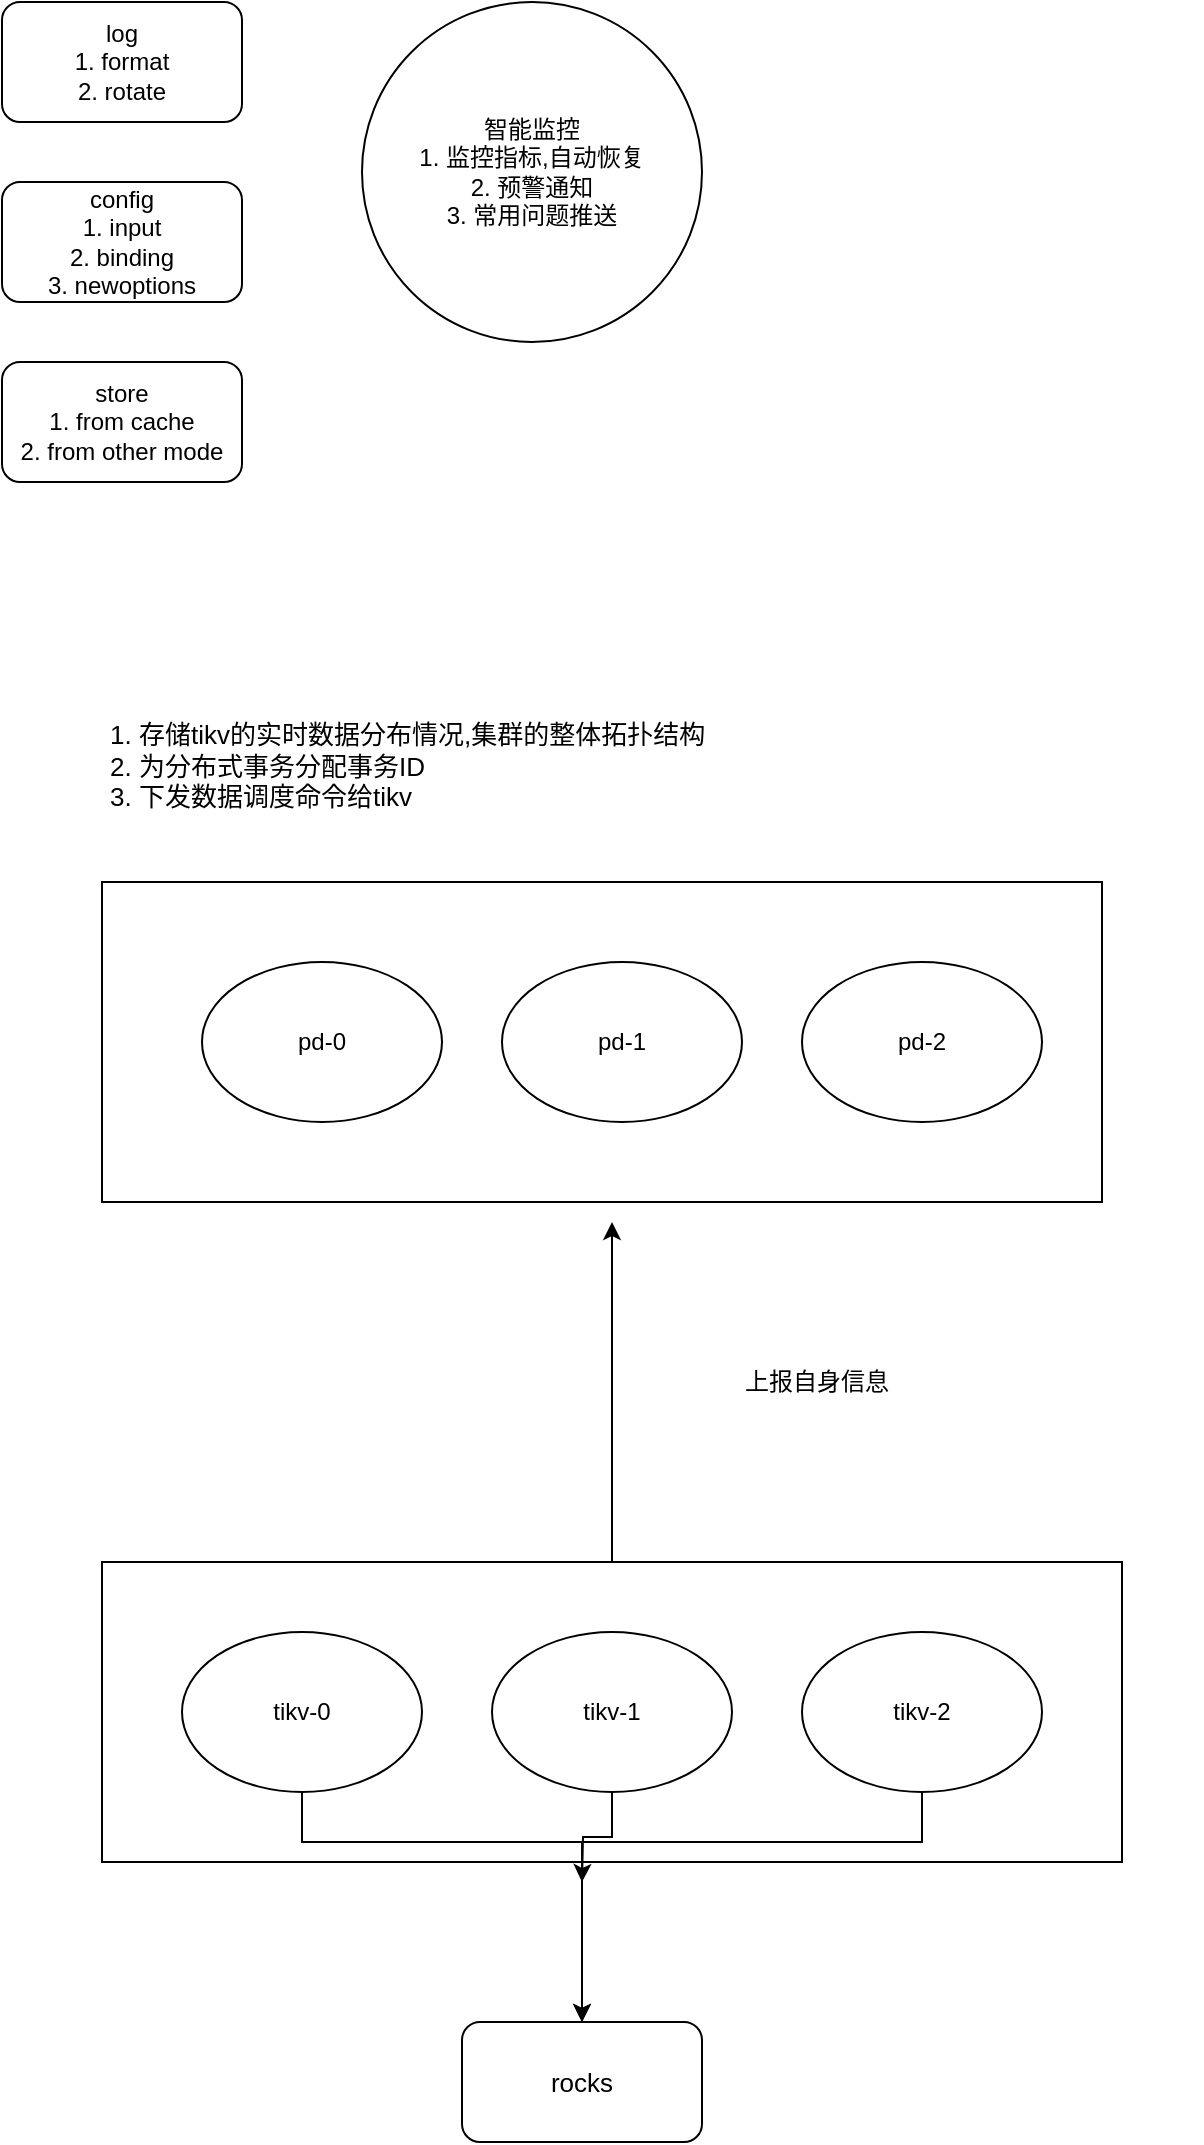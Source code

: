 <mxfile version="14.9.6" type="github"><diagram id="3Cbo9pIufS034IF7fbRf" name="Page-1"><mxGraphModel dx="1298" dy="834" grid="1" gridSize="10" guides="1" tooltips="1" connect="1" arrows="1" fold="1" page="1" pageScale="1" pageWidth="827" pageHeight="1169" math="0" shadow="0"><root><mxCell id="0"/><mxCell id="1" parent="0"/><mxCell id="F7cvozgZNsovpFIlUaNV-1" value="log&lt;br&gt;1. format&lt;br&gt;2. rotate" style="rounded=1;whiteSpace=wrap;html=1;" parent="1" vertex="1"><mxGeometry x="110" y="30" width="120" height="60" as="geometry"/></mxCell><mxCell id="F7cvozgZNsovpFIlUaNV-2" value="config&lt;br&gt;1. input&lt;br&gt;2. binding&lt;br&gt;3. newoptions" style="rounded=1;whiteSpace=wrap;html=1;" parent="1" vertex="1"><mxGeometry x="110" y="120" width="120" height="60" as="geometry"/></mxCell><mxCell id="F7cvozgZNsovpFIlUaNV-3" value="store&lt;br&gt;1. from cache&lt;br&gt;2. from other mode" style="rounded=1;whiteSpace=wrap;html=1;" parent="1" vertex="1"><mxGeometry x="110" y="210" width="120" height="60" as="geometry"/></mxCell><mxCell id="F7cvozgZNsovpFIlUaNV-4" value="智能监控&lt;br style=&quot;font-size: 12px&quot;&gt;1. 监控指标,自动恢复&lt;br style=&quot;font-size: 12px&quot;&gt;2. 预警通知&lt;br&gt;3. 常用问题推送" style="ellipse;whiteSpace=wrap;html=1;aspect=fixed;strokeWidth=1;perimeterSpacing=2;verticalAlign=middle;fontSize=12;spacing=6;" parent="1" vertex="1"><mxGeometry x="290" y="30" width="170" height="170" as="geometry"/></mxCell><mxCell id="hqtMkME40NgYWYhlyugi-1" value="" style="rounded=0;whiteSpace=wrap;html=1;" vertex="1" parent="1"><mxGeometry x="160" y="470" width="500" height="160" as="geometry"/></mxCell><mxCell id="hqtMkME40NgYWYhlyugi-2" value="pd-0" style="ellipse;whiteSpace=wrap;html=1;" vertex="1" parent="1"><mxGeometry x="210" y="510" width="120" height="80" as="geometry"/></mxCell><mxCell id="hqtMkME40NgYWYhlyugi-3" value="pd-1" style="ellipse;whiteSpace=wrap;html=1;" vertex="1" parent="1"><mxGeometry x="360" y="510" width="120" height="80" as="geometry"/></mxCell><mxCell id="hqtMkME40NgYWYhlyugi-4" value="pd-2" style="ellipse;whiteSpace=wrap;html=1;" vertex="1" parent="1"><mxGeometry x="510" y="510" width="120" height="80" as="geometry"/></mxCell><mxCell id="hqtMkME40NgYWYhlyugi-10" style="edgeStyle=orthogonalEdgeStyle;rounded=0;orthogonalLoop=1;jettySize=auto;html=1;" edge="1" parent="1" source="hqtMkME40NgYWYhlyugi-5"><mxGeometry relative="1" as="geometry"><mxPoint x="415" y="640" as="targetPoint"/></mxGeometry></mxCell><mxCell id="hqtMkME40NgYWYhlyugi-5" value="" style="rounded=0;whiteSpace=wrap;html=1;" vertex="1" parent="1"><mxGeometry x="160" y="810" width="510" height="150" as="geometry"/></mxCell><mxCell id="hqtMkME40NgYWYhlyugi-13" style="edgeStyle=orthogonalEdgeStyle;rounded=0;orthogonalLoop=1;jettySize=auto;html=1;fontSize=13;entryX=0.5;entryY=0;entryDx=0;entryDy=0;" edge="1" parent="1" source="hqtMkME40NgYWYhlyugi-6" target="hqtMkME40NgYWYhlyugi-14"><mxGeometry relative="1" as="geometry"><mxPoint x="320" y="1030" as="targetPoint"/><Array as="points"><mxPoint x="260" y="950"/><mxPoint x="400" y="950"/></Array></mxGeometry></mxCell><mxCell id="hqtMkME40NgYWYhlyugi-6" value="tikv-0" style="ellipse;whiteSpace=wrap;html=1;" vertex="1" parent="1"><mxGeometry x="200" y="845" width="120" height="80" as="geometry"/></mxCell><mxCell id="hqtMkME40NgYWYhlyugi-15" style="edgeStyle=orthogonalEdgeStyle;rounded=0;orthogonalLoop=1;jettySize=auto;html=1;fontSize=13;" edge="1" parent="1" source="hqtMkME40NgYWYhlyugi-7"><mxGeometry relative="1" as="geometry"><mxPoint x="400" y="970" as="targetPoint"/></mxGeometry></mxCell><mxCell id="hqtMkME40NgYWYhlyugi-7" value="tikv-1" style="ellipse;whiteSpace=wrap;html=1;" vertex="1" parent="1"><mxGeometry x="355" y="845" width="120" height="80" as="geometry"/></mxCell><mxCell id="hqtMkME40NgYWYhlyugi-16" style="edgeStyle=orthogonalEdgeStyle;rounded=0;orthogonalLoop=1;jettySize=auto;html=1;entryX=0.5;entryY=0;entryDx=0;entryDy=0;fontSize=13;" edge="1" parent="1" source="hqtMkME40NgYWYhlyugi-8" target="hqtMkME40NgYWYhlyugi-14"><mxGeometry relative="1" as="geometry"><Array as="points"><mxPoint x="570" y="950"/><mxPoint x="400" y="950"/></Array></mxGeometry></mxCell><mxCell id="hqtMkME40NgYWYhlyugi-8" value="tikv-2" style="ellipse;whiteSpace=wrap;html=1;" vertex="1" parent="1"><mxGeometry x="510" y="845" width="120" height="80" as="geometry"/></mxCell><mxCell id="hqtMkME40NgYWYhlyugi-11" value="上报自身信息" style="text;html=1;strokeColor=none;fillColor=none;align=center;verticalAlign=middle;whiteSpace=wrap;rounded=0;" vertex="1" parent="1"><mxGeometry x="435" y="710" width="165" height="20" as="geometry"/></mxCell><mxCell id="hqtMkME40NgYWYhlyugi-12" value="1. 存储tikv的实时数据分布情况,集群的整体拓扑结构&lt;br style=&quot;font-size: 13px;&quot;&gt;2. 为分布式事务分配事务ID&lt;br style=&quot;font-size: 13px;&quot;&gt;3. 下发数据调度命令给tikv" style="text;html=1;strokeColor=none;fillColor=none;align=left;verticalAlign=top;whiteSpace=wrap;rounded=0;horizontal=1;fontSize=13;spacingTop=0;spacing=4;" vertex="1" parent="1"><mxGeometry x="160" y="380" width="550" height="80" as="geometry"/></mxCell><mxCell id="hqtMkME40NgYWYhlyugi-14" value="rocks" style="rounded=1;whiteSpace=wrap;html=1;fontSize=13;align=center;verticalAlign=middle;" vertex="1" parent="1"><mxGeometry x="340" y="1040" width="120" height="60" as="geometry"/></mxCell></root></mxGraphModel></diagram></mxfile>